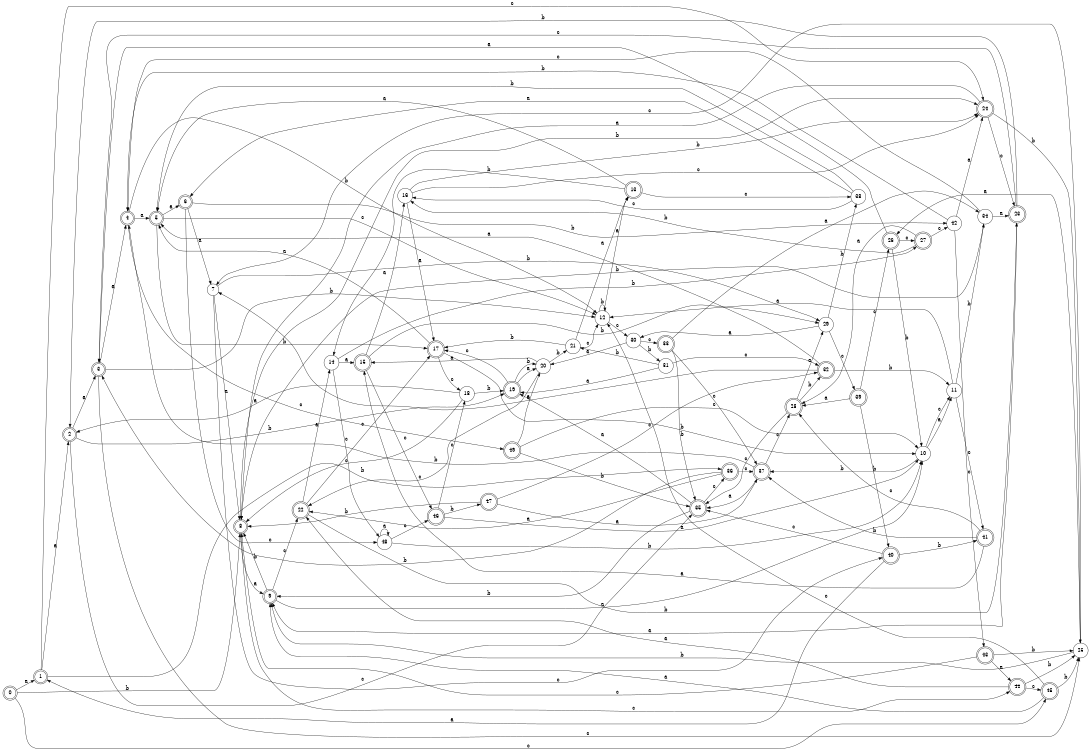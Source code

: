 digraph n40_5 {
__start0 [label="" shape="none"];

rankdir=LR;
size="8,5";

s0 [style="rounded,filled", color="black", fillcolor="white" shape="doublecircle", label="0"];
s1 [style="rounded,filled", color="black", fillcolor="white" shape="doublecircle", label="1"];
s2 [style="rounded,filled", color="black", fillcolor="white" shape="doublecircle", label="2"];
s3 [style="rounded,filled", color="black", fillcolor="white" shape="doublecircle", label="3"];
s4 [style="rounded,filled", color="black", fillcolor="white" shape="doublecircle", label="4"];
s5 [style="rounded,filled", color="black", fillcolor="white" shape="doublecircle", label="5"];
s6 [style="rounded,filled", color="black", fillcolor="white" shape="doublecircle", label="6"];
s7 [style="filled", color="black", fillcolor="white" shape="circle", label="7"];
s8 [style="rounded,filled", color="black", fillcolor="white" shape="doublecircle", label="8"];
s9 [style="rounded,filled", color="black", fillcolor="white" shape="doublecircle", label="9"];
s10 [style="filled", color="black", fillcolor="white" shape="circle", label="10"];
s11 [style="filled", color="black", fillcolor="white" shape="circle", label="11"];
s12 [style="filled", color="black", fillcolor="white" shape="circle", label="12"];
s13 [style="rounded,filled", color="black", fillcolor="white" shape="doublecircle", label="13"];
s14 [style="filled", color="black", fillcolor="white" shape="circle", label="14"];
s15 [style="rounded,filled", color="black", fillcolor="white" shape="doublecircle", label="15"];
s16 [style="filled", color="black", fillcolor="white" shape="circle", label="16"];
s17 [style="rounded,filled", color="black", fillcolor="white" shape="doublecircle", label="17"];
s18 [style="filled", color="black", fillcolor="white" shape="circle", label="18"];
s19 [style="rounded,filled", color="black", fillcolor="white" shape="doublecircle", label="19"];
s20 [style="filled", color="black", fillcolor="white" shape="circle", label="20"];
s21 [style="filled", color="black", fillcolor="white" shape="circle", label="21"];
s22 [style="rounded,filled", color="black", fillcolor="white" shape="doublecircle", label="22"];
s23 [style="rounded,filled", color="black", fillcolor="white" shape="doublecircle", label="23"];
s24 [style="rounded,filled", color="black", fillcolor="white" shape="doublecircle", label="24"];
s25 [style="filled", color="black", fillcolor="white" shape="circle", label="25"];
s26 [style="rounded,filled", color="black", fillcolor="white" shape="doublecircle", label="26"];
s27 [style="rounded,filled", color="black", fillcolor="white" shape="doublecircle", label="27"];
s28 [style="rounded,filled", color="black", fillcolor="white" shape="doublecircle", label="28"];
s29 [style="filled", color="black", fillcolor="white" shape="circle", label="29"];
s30 [style="filled", color="black", fillcolor="white" shape="circle", label="30"];
s31 [style="filled", color="black", fillcolor="white" shape="circle", label="31"];
s32 [style="rounded,filled", color="black", fillcolor="white" shape="doublecircle", label="32"];
s33 [style="rounded,filled", color="black", fillcolor="white" shape="doublecircle", label="33"];
s34 [style="filled", color="black", fillcolor="white" shape="circle", label="34"];
s35 [style="rounded,filled", color="black", fillcolor="white" shape="doublecircle", label="35"];
s36 [style="rounded,filled", color="black", fillcolor="white" shape="doublecircle", label="36"];
s37 [style="rounded,filled", color="black", fillcolor="white" shape="doublecircle", label="37"];
s38 [style="filled", color="black", fillcolor="white" shape="circle", label="38"];
s39 [style="rounded,filled", color="black", fillcolor="white" shape="doublecircle", label="39"];
s40 [style="rounded,filled", color="black", fillcolor="white" shape="doublecircle", label="40"];
s41 [style="rounded,filled", color="black", fillcolor="white" shape="doublecircle", label="41"];
s42 [style="filled", color="black", fillcolor="white" shape="circle", label="42"];
s43 [style="rounded,filled", color="black", fillcolor="white" shape="doublecircle", label="43"];
s44 [style="rounded,filled", color="black", fillcolor="white" shape="doublecircle", label="44"];
s45 [style="rounded,filled", color="black", fillcolor="white" shape="doublecircle", label="45"];
s46 [style="rounded,filled", color="black", fillcolor="white" shape="doublecircle", label="46"];
s47 [style="rounded,filled", color="black", fillcolor="white" shape="doublecircle", label="47"];
s48 [style="filled", color="black", fillcolor="white" shape="circle", label="48"];
s49 [style="rounded,filled", color="black", fillcolor="white" shape="doublecircle", label="49"];
s0 -> s1 [label="a"];
s0 -> s8 [label="b"];
s0 -> s45 [label="c"];
s1 -> s2 [label="a"];
s1 -> s36 [label="b"];
s1 -> s24 [label="c"];
s2 -> s3 [label="a"];
s2 -> s19 [label="b"];
s2 -> s35 [label="c"];
s3 -> s4 [label="a"];
s3 -> s12 [label="b"];
s3 -> s25 [label="c"];
s4 -> s5 [label="a"];
s4 -> s12 [label="b"];
s4 -> s49 [label="c"];
s5 -> s6 [label="a"];
s5 -> s17 [label="b"];
s5 -> s12 [label="c"];
s6 -> s7 [label="a"];
s6 -> s42 [label="b"];
s6 -> s48 [label="c"];
s7 -> s8 [label="a"];
s7 -> s29 [label="b"];
s7 -> s40 [label="c"];
s8 -> s9 [label="a"];
s8 -> s24 [label="b"];
s8 -> s44 [label="c"];
s9 -> s10 [label="a"];
s9 -> s8 [label="b"];
s9 -> s22 [label="c"];
s10 -> s11 [label="a"];
s10 -> s37 [label="b"];
s10 -> s11 [label="c"];
s11 -> s12 [label="a"];
s11 -> s34 [label="b"];
s11 -> s41 [label="c"];
s12 -> s13 [label="a"];
s12 -> s12 [label="b"];
s12 -> s30 [label="c"];
s13 -> s5 [label="a"];
s13 -> s14 [label="b"];
s13 -> s38 [label="c"];
s14 -> s15 [label="a"];
s14 -> s27 [label="b"];
s14 -> s48 [label="c"];
s15 -> s16 [label="a"];
s15 -> s29 [label="b"];
s15 -> s46 [label="c"];
s16 -> s17 [label="a"];
s16 -> s24 [label="b"];
s16 -> s24 [label="c"];
s17 -> s5 [label="a"];
s17 -> s10 [label="b"];
s17 -> s18 [label="c"];
s18 -> s2 [label="a"];
s18 -> s19 [label="b"];
s18 -> s8 [label="c"];
s19 -> s20 [label="a"];
s19 -> s20 [label="b"];
s19 -> s17 [label="c"];
s20 -> s15 [label="a"];
s20 -> s21 [label="b"];
s20 -> s22 [label="c"];
s21 -> s13 [label="a"];
s21 -> s17 [label="b"];
s21 -> s12 [label="c"];
s22 -> s14 [label="a"];
s22 -> s23 [label="b"];
s22 -> s17 [label="c"];
s23 -> s9 [label="a"];
s23 -> s2 [label="b"];
s23 -> s3 [label="c"];
s24 -> s8 [label="a"];
s24 -> s25 [label="b"];
s24 -> s23 [label="c"];
s25 -> s26 [label="a"];
s25 -> s9 [label="b"];
s25 -> s7 [label="c"];
s26 -> s3 [label="a"];
s26 -> s10 [label="b"];
s26 -> s27 [label="c"];
s27 -> s28 [label="a"];
s27 -> s16 [label="b"];
s27 -> s42 [label="c"];
s28 -> s29 [label="a"];
s28 -> s32 [label="b"];
s28 -> s35 [label="c"];
s29 -> s30 [label="a"];
s29 -> s38 [label="b"];
s29 -> s39 [label="c"];
s30 -> s20 [label="a"];
s30 -> s31 [label="b"];
s30 -> s33 [label="c"];
s31 -> s19 [label="a"];
s31 -> s21 [label="b"];
s31 -> s32 [label="c"];
s32 -> s5 [label="a"];
s32 -> s11 [label="b"];
s32 -> s7 [label="c"];
s33 -> s34 [label="a"];
s33 -> s35 [label="b"];
s33 -> s37 [label="c"];
s34 -> s23 [label="a"];
s34 -> s8 [label="b"];
s34 -> s4 [label="c"];
s35 -> s19 [label="a"];
s35 -> s9 [label="b"];
s35 -> s36 [label="c"];
s36 -> s22 [label="a"];
s36 -> s3 [label="b"];
s36 -> s37 [label="c"];
s37 -> s35 [label="a"];
s37 -> s4 [label="b"];
s37 -> s28 [label="c"];
s38 -> s6 [label="a"];
s38 -> s5 [label="b"];
s38 -> s16 [label="c"];
s39 -> s28 [label="a"];
s39 -> s40 [label="b"];
s39 -> s26 [label="c"];
s40 -> s1 [label="a"];
s40 -> s41 [label="b"];
s40 -> s35 [label="c"];
s41 -> s15 [label="a"];
s41 -> s37 [label="b"];
s41 -> s28 [label="c"];
s42 -> s24 [label="a"];
s42 -> s4 [label="b"];
s42 -> s43 [label="c"];
s43 -> s44 [label="a"];
s43 -> s25 [label="b"];
s43 -> s8 [label="c"];
s44 -> s22 [label="a"];
s44 -> s25 [label="b"];
s44 -> s45 [label="c"];
s45 -> s9 [label="a"];
s45 -> s25 [label="b"];
s45 -> s12 [label="c"];
s46 -> s10 [label="a"];
s46 -> s47 [label="b"];
s46 -> s18 [label="c"];
s47 -> s37 [label="a"];
s47 -> s8 [label="b"];
s47 -> s32 [label="c"];
s48 -> s48 [label="a"];
s48 -> s10 [label="b"];
s48 -> s46 [label="c"];
s49 -> s20 [label="a"];
s49 -> s35 [label="b"];
s49 -> s10 [label="c"];

}